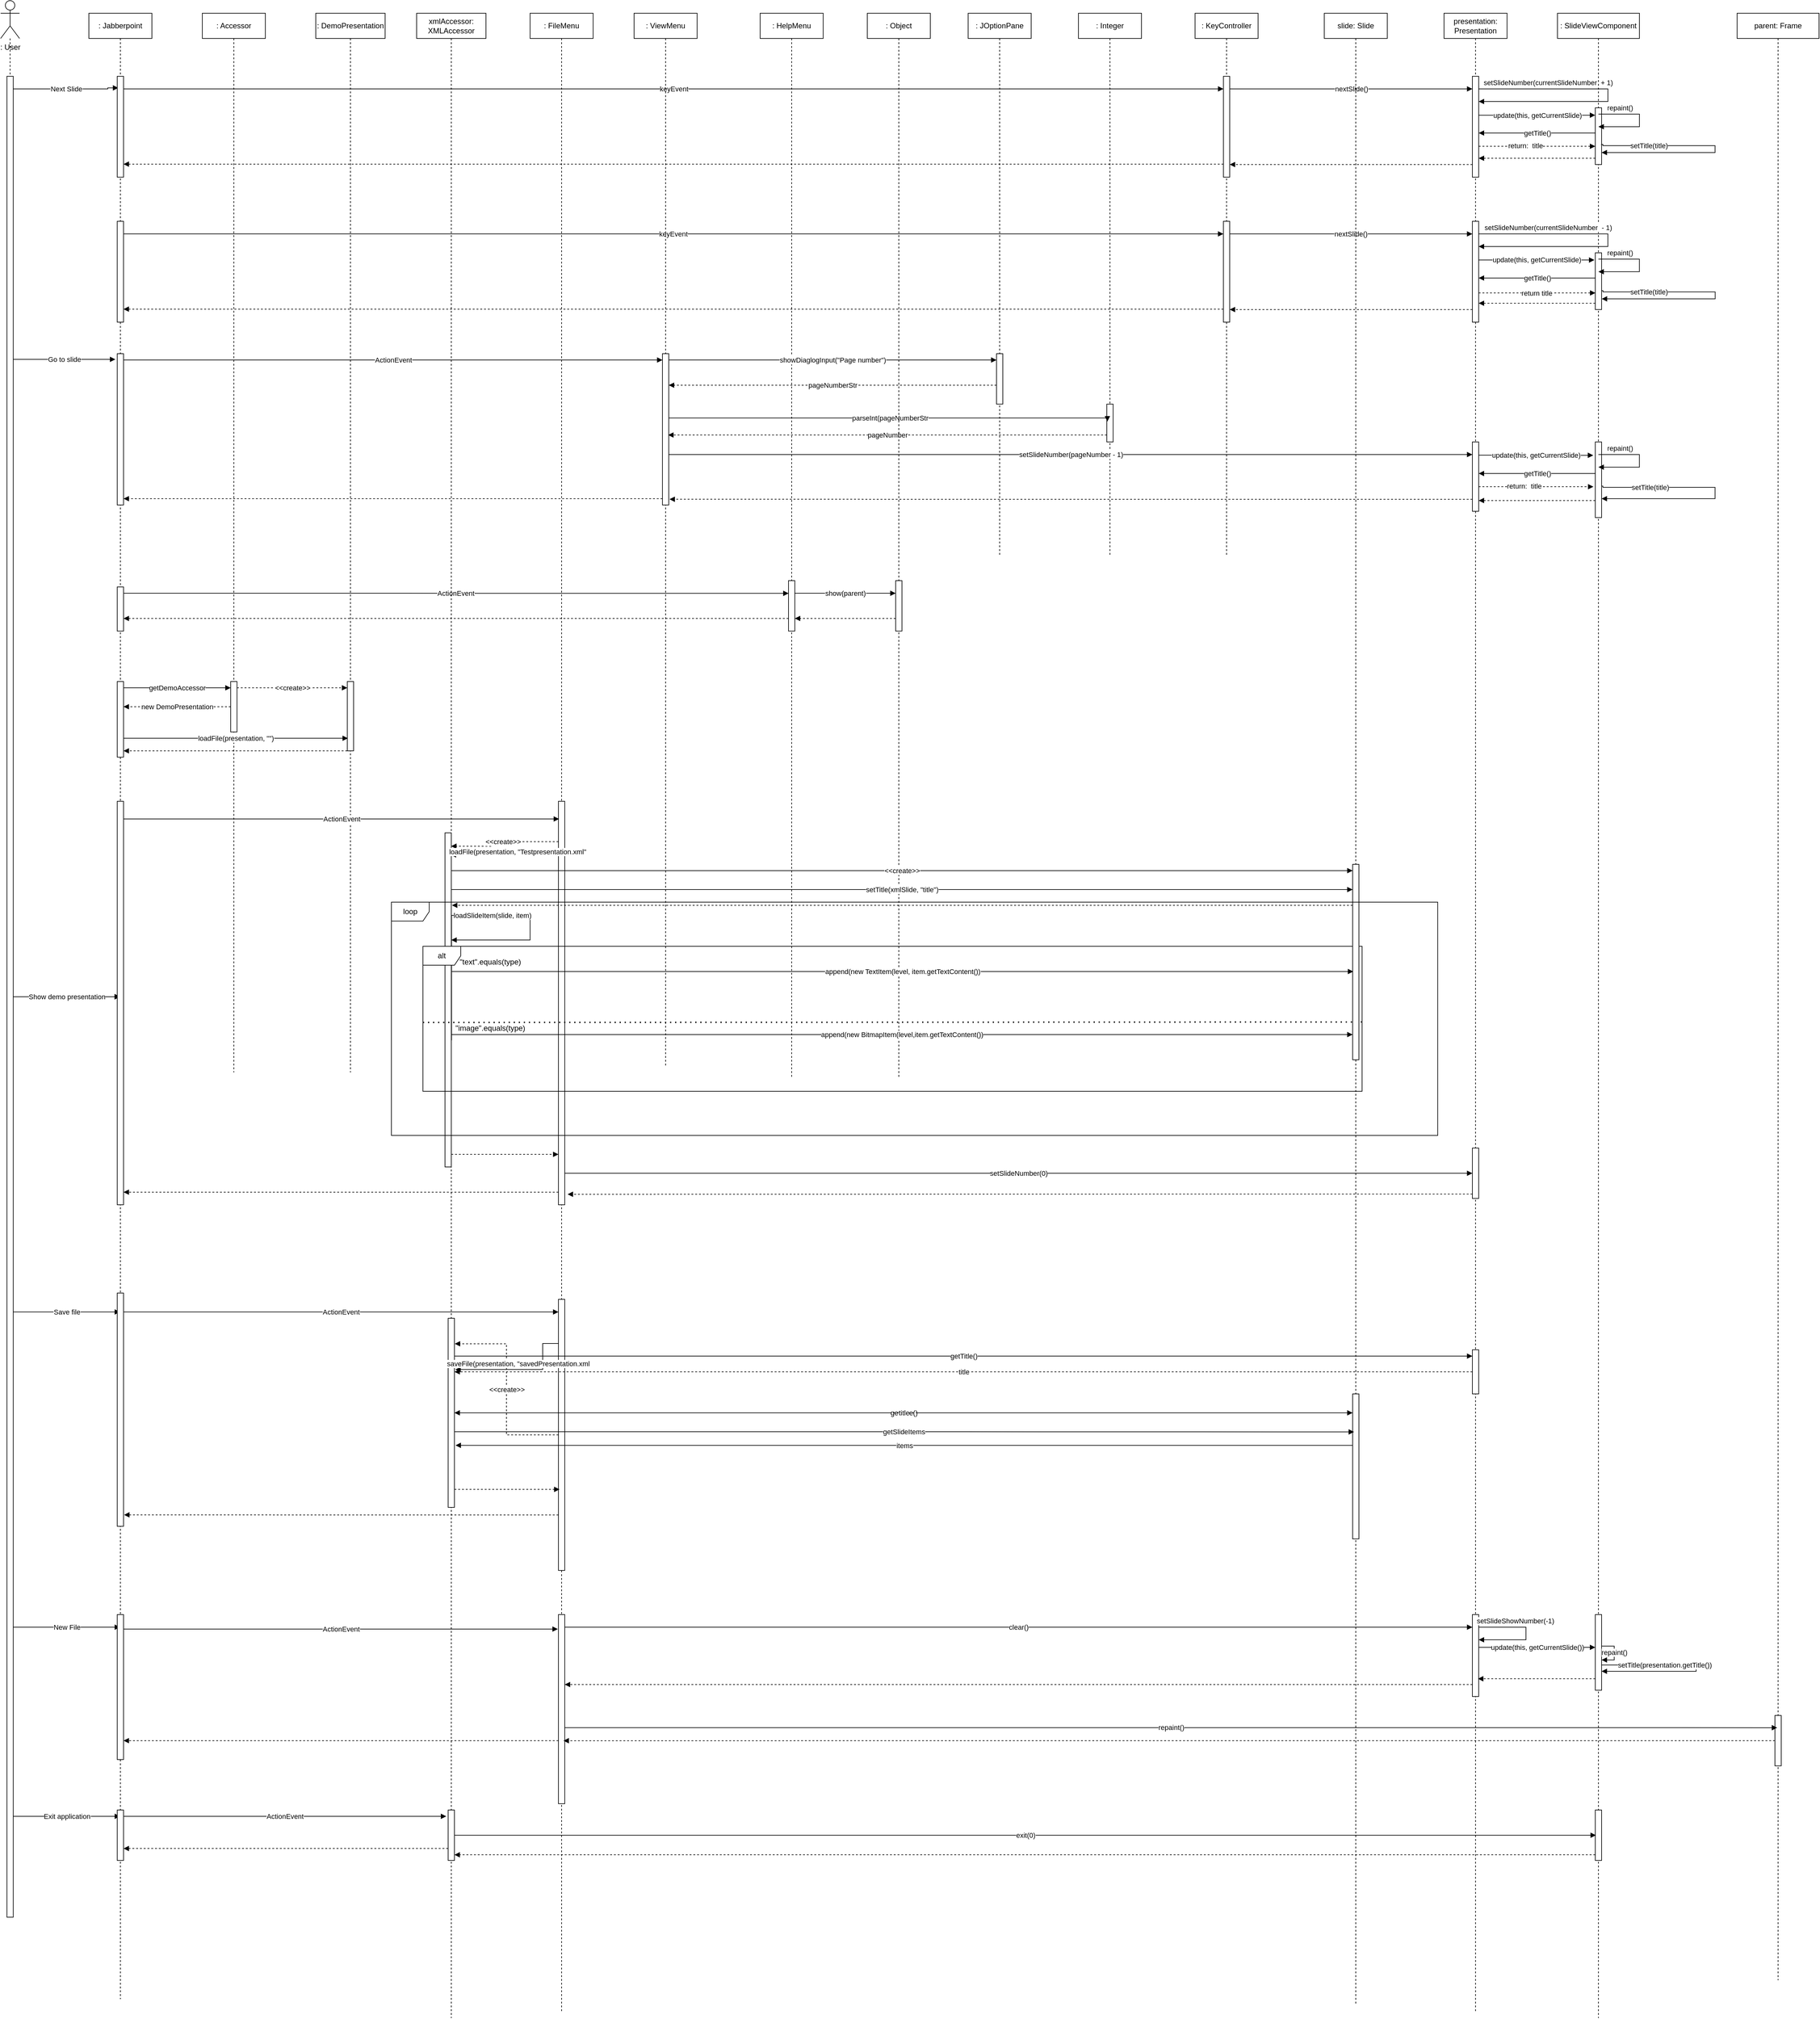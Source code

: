 <mxfile version="14.1.8" type="device"><diagram id="kgpKYQtTHZ0yAKxKKP6v" name="Page-1"><mxGraphModel dx="8406" dy="3377" grid="1" gridSize="10" guides="1" tooltips="1" connect="1" arrows="1" fold="1" page="1" pageScale="1" pageWidth="850" pageHeight="1100" math="0" shadow="0"><root><mxCell id="0"/><mxCell id="1" parent="0"/><mxCell id="lcMfa3TE58lgydBeNv92-3" style="edgeStyle=orthogonalEdgeStyle;rounded=0;orthogonalLoop=1;jettySize=auto;html=1;endArrow=none;endFill=0;dashed=1;" edge="1" parent="1" source="lcMfa3TE58lgydBeNv92-1" target="lcMfa3TE58lgydBeNv92-2"><mxGeometry relative="1" as="geometry"/></mxCell><mxCell id="lcMfa3TE58lgydBeNv92-1" value=": User" style="shape=umlActor;verticalLabelPosition=bottom;verticalAlign=top;html=1;outlineConnect=0;" vertex="1" parent="1"><mxGeometry x="90" y="70" width="30" height="60" as="geometry"/></mxCell><mxCell id="lcMfa3TE58lgydBeNv92-5" value="Next Slide" style="edgeStyle=orthogonalEdgeStyle;rounded=0;orthogonalLoop=1;jettySize=auto;html=1;endArrow=block;endFill=1;entryX=0.167;entryY=0.115;entryDx=0;entryDy=0;entryPerimeter=0;" edge="1" parent="1" source="lcMfa3TE58lgydBeNv92-2" target="lcMfa3TE58lgydBeNv92-17"><mxGeometry relative="1" as="geometry"><Array as="points"><mxPoint x="260" y="210"/><mxPoint x="260" y="208"/></Array></mxGeometry></mxCell><mxCell id="lcMfa3TE58lgydBeNv92-6" value="Go to slide" style="edgeStyle=orthogonalEdgeStyle;rounded=0;orthogonalLoop=1;jettySize=auto;html=1;endArrow=block;endFill=1;" edge="1" parent="1" source="lcMfa3TE58lgydBeNv92-2"><mxGeometry relative="1" as="geometry"><mxPoint x="272" y="639" as="targetPoint"/><Array as="points"><mxPoint x="180" y="639"/><mxPoint x="180" y="639"/></Array></mxGeometry></mxCell><mxCell id="lcMfa3TE58lgydBeNv92-7" value="Show About" style="edgeStyle=orthogonalEdgeStyle;rounded=0;orthogonalLoop=1;jettySize=auto;html=1;endArrow=block;endFill=1;" edge="1" parent="1" source="lcMfa3TE58lgydBeNv92-2" target="lcMfa3TE58lgydBeNv92-4"><mxGeometry relative="1" as="geometry"><Array as="points"><mxPoint x="240" y="1010"/><mxPoint x="240" y="1010"/></Array></mxGeometry></mxCell><mxCell id="lcMfa3TE58lgydBeNv92-8" value="Open file" style="edgeStyle=orthogonalEdgeStyle;rounded=0;orthogonalLoop=1;jettySize=auto;html=1;endArrow=block;endFill=1;" edge="1" parent="1" source="lcMfa3TE58lgydBeNv92-2" target="lcMfa3TE58lgydBeNv92-4"><mxGeometry relative="1" as="geometry"><Array as="points"><mxPoint x="250" y="1370"/><mxPoint x="250" y="1370"/></Array></mxGeometry></mxCell><mxCell id="lcMfa3TE58lgydBeNv92-10" value="Previous slide" style="edgeStyle=orthogonalEdgeStyle;rounded=0;orthogonalLoop=1;jettySize=auto;html=1;endArrow=block;endFill=1;" edge="1" parent="1" source="lcMfa3TE58lgydBeNv92-2" target="lcMfa3TE58lgydBeNv92-4"><mxGeometry relative="1" as="geometry"><Array as="points"><mxPoint x="230" y="440"/><mxPoint x="230" y="440"/></Array></mxGeometry></mxCell><mxCell id="lcMfa3TE58lgydBeNv92-11" value="Show demo presentation" style="edgeStyle=orthogonalEdgeStyle;rounded=0;orthogonalLoop=1;jettySize=auto;html=1;endArrow=block;endFill=1;" edge="1" parent="1" source="lcMfa3TE58lgydBeNv92-2" target="lcMfa3TE58lgydBeNv92-4"><mxGeometry relative="1" as="geometry"><Array as="points"><mxPoint x="240" y="1160"/><mxPoint x="240" y="1160"/></Array></mxGeometry></mxCell><mxCell id="lcMfa3TE58lgydBeNv92-12" value="Save file" style="edgeStyle=orthogonalEdgeStyle;rounded=0;orthogonalLoop=1;jettySize=auto;html=1;endArrow=block;endFill=1;" edge="1" parent="1" source="lcMfa3TE58lgydBeNv92-2" target="lcMfa3TE58lgydBeNv92-4"><mxGeometry relative="1" as="geometry"><Array as="points"><mxPoint x="220" y="2150"/><mxPoint x="220" y="2150"/></Array></mxGeometry></mxCell><mxCell id="lcMfa3TE58lgydBeNv92-13" value="Exit application" style="edgeStyle=orthogonalEdgeStyle;rounded=0;orthogonalLoop=1;jettySize=auto;html=1;endArrow=block;endFill=1;" edge="1" parent="1" source="lcMfa3TE58lgydBeNv92-2" target="lcMfa3TE58lgydBeNv92-4"><mxGeometry relative="1" as="geometry"><Array as="points"><mxPoint x="130" y="2950"/><mxPoint x="130" y="2950"/></Array></mxGeometry></mxCell><mxCell id="lcMfa3TE58lgydBeNv92-2" value="" style="html=1;points=[];perimeter=orthogonalPerimeter;" vertex="1" parent="1"><mxGeometry x="100" y="190" width="10" height="2920" as="geometry"/></mxCell><mxCell id="lcMfa3TE58lgydBeNv92-4" value=": Jabberpoint" style="shape=umlLifeline;perimeter=lifelinePerimeter;whiteSpace=wrap;html=1;container=1;collapsible=0;recursiveResize=0;outlineConnect=0;" vertex="1" parent="1"><mxGeometry x="230" y="90" width="100" height="3150" as="geometry"/></mxCell><mxCell id="lcMfa3TE58lgydBeNv92-17" value="" style="html=1;points=[];perimeter=orthogonalPerimeter;" vertex="1" parent="lcMfa3TE58lgydBeNv92-4"><mxGeometry x="45" y="100" width="10" height="160" as="geometry"/></mxCell><mxCell id="lcMfa3TE58lgydBeNv92-84" value="" style="html=1;points=[];perimeter=orthogonalPerimeter;" vertex="1" parent="lcMfa3TE58lgydBeNv92-4"><mxGeometry x="45" y="910" width="10" height="70" as="geometry"/></mxCell><mxCell id="lcMfa3TE58lgydBeNv92-92" value="" style="html=1;points=[];perimeter=orthogonalPerimeter;" vertex="1" parent="lcMfa3TE58lgydBeNv92-4"><mxGeometry x="45" y="1060" width="10" height="120" as="geometry"/></mxCell><mxCell id="lcMfa3TE58lgydBeNv92-106" value="" style="html=1;points=[];perimeter=orthogonalPerimeter;" vertex="1" parent="lcMfa3TE58lgydBeNv92-4"><mxGeometry x="45" y="1250" width="10" height="640" as="geometry"/></mxCell><mxCell id="lcMfa3TE58lgydBeNv92-189" value="" style="html=1;points=[];perimeter=orthogonalPerimeter;" vertex="1" parent="lcMfa3TE58lgydBeNv92-4"><mxGeometry x="45" y="2850" width="10" height="80" as="geometry"/></mxCell><mxCell id="lcMfa3TE58lgydBeNv92-18" value=": KeyController" style="shape=umlLifeline;perimeter=lifelinePerimeter;whiteSpace=wrap;html=1;container=1;collapsible=0;recursiveResize=0;outlineConnect=0;" vertex="1" parent="1"><mxGeometry x="1985" y="90" width="100" height="860" as="geometry"/></mxCell><mxCell id="lcMfa3TE58lgydBeNv92-20" value="" style="html=1;points=[];perimeter=orthogonalPerimeter;" vertex="1" parent="lcMfa3TE58lgydBeNv92-18"><mxGeometry x="45" y="100" width="10" height="160" as="geometry"/></mxCell><mxCell id="lcMfa3TE58lgydBeNv92-21" value="keyEvent" style="edgeStyle=orthogonalEdgeStyle;rounded=0;orthogonalLoop=1;jettySize=auto;html=1;endArrow=block;endFill=1;" edge="1" parent="1" source="lcMfa3TE58lgydBeNv92-17" target="lcMfa3TE58lgydBeNv92-20"><mxGeometry relative="1" as="geometry"><Array as="points"><mxPoint x="410" y="210"/><mxPoint x="410" y="210"/></Array></mxGeometry></mxCell><mxCell id="lcMfa3TE58lgydBeNv92-22" value="presentation: Presentation" style="shape=umlLifeline;perimeter=lifelinePerimeter;whiteSpace=wrap;html=1;container=1;collapsible=0;recursiveResize=0;outlineConnect=0;" vertex="1" parent="1"><mxGeometry x="2380" y="90" width="100" height="3170" as="geometry"/></mxCell><mxCell id="lcMfa3TE58lgydBeNv92-23" value="" style="html=1;points=[];perimeter=orthogonalPerimeter;" vertex="1" parent="lcMfa3TE58lgydBeNv92-22"><mxGeometry x="45" y="100" width="10" height="160" as="geometry"/></mxCell><mxCell id="lcMfa3TE58lgydBeNv92-25" value="setSlideNumber(currentSlideNumber&amp;nbsp; + 1)" style="edgeStyle=orthogonalEdgeStyle;rounded=0;orthogonalLoop=1;jettySize=auto;html=1;endArrow=block;endFill=1;" edge="1" parent="lcMfa3TE58lgydBeNv92-22" source="lcMfa3TE58lgydBeNv92-23" target="lcMfa3TE58lgydBeNv92-23"><mxGeometry x="-0.488" y="10" relative="1" as="geometry"><Array as="points"><mxPoint x="260" y="120"/><mxPoint x="260" y="140"/></Array><mxPoint as="offset"/></mxGeometry></mxCell><mxCell id="lcMfa3TE58lgydBeNv92-73" value="" style="html=1;points=[];perimeter=orthogonalPerimeter;" vertex="1" parent="lcMfa3TE58lgydBeNv92-22"><mxGeometry x="45" y="680" width="10" height="110" as="geometry"/></mxCell><mxCell id="lcMfa3TE58lgydBeNv92-139" value="" style="html=1;points=[];perimeter=orthogonalPerimeter;" vertex="1" parent="lcMfa3TE58lgydBeNv92-22"><mxGeometry x="45" y="1800" width="10" height="80" as="geometry"/></mxCell><mxCell id="lcMfa3TE58lgydBeNv92-149" value="" style="html=1;points=[];perimeter=orthogonalPerimeter;" vertex="1" parent="lcMfa3TE58lgydBeNv92-22"><mxGeometry x="45" y="2120" width="10" height="70" as="geometry"/></mxCell><mxCell id="lcMfa3TE58lgydBeNv92-164" value="" style="html=1;points=[];perimeter=orthogonalPerimeter;" vertex="1" parent="lcMfa3TE58lgydBeNv92-22"><mxGeometry x="45" y="2540" width="10" height="130" as="geometry"/></mxCell><mxCell id="lcMfa3TE58lgydBeNv92-169" value="setSlideShowNumber(-1)" style="edgeStyle=orthogonalEdgeStyle;rounded=0;orthogonalLoop=1;jettySize=auto;html=1;endArrow=block;endFill=1;" edge="1" parent="lcMfa3TE58lgydBeNv92-22" source="lcMfa3TE58lgydBeNv92-164" target="lcMfa3TE58lgydBeNv92-164"><mxGeometry x="-0.316" y="10" relative="1" as="geometry"><Array as="points"><mxPoint x="130" y="2560"/><mxPoint x="80" y="2580"/></Array><mxPoint as="offset"/></mxGeometry></mxCell><mxCell id="lcMfa3TE58lgydBeNv92-24" value="nextSlide()" style="edgeStyle=orthogonalEdgeStyle;rounded=0;orthogonalLoop=1;jettySize=auto;html=1;endArrow=block;endFill=1;" edge="1" parent="1" source="lcMfa3TE58lgydBeNv92-20" target="lcMfa3TE58lgydBeNv92-23"><mxGeometry relative="1" as="geometry"><Array as="points"><mxPoint x="2205" y="210"/><mxPoint x="2205" y="210"/></Array></mxGeometry></mxCell><mxCell id="lcMfa3TE58lgydBeNv92-27" value=": SlideViewComponent" style="shape=umlLifeline;perimeter=lifelinePerimeter;whiteSpace=wrap;html=1;container=1;collapsible=0;recursiveResize=0;outlineConnect=0;" vertex="1" parent="1"><mxGeometry x="2560" y="90" width="130" height="3180" as="geometry"/></mxCell><mxCell id="lcMfa3TE58lgydBeNv92-29" value="" style="html=1;points=[];perimeter=orthogonalPerimeter;" vertex="1" parent="lcMfa3TE58lgydBeNv92-27"><mxGeometry x="60" y="150" width="10" height="90" as="geometry"/></mxCell><mxCell id="lcMfa3TE58lgydBeNv92-32" value="repaint()" style="edgeStyle=orthogonalEdgeStyle;rounded=0;orthogonalLoop=1;jettySize=auto;html=1;endArrow=block;endFill=1;" edge="1" parent="lcMfa3TE58lgydBeNv92-27"><mxGeometry x="-0.495" y="10" relative="1" as="geometry"><mxPoint x="70" y="160" as="sourcePoint"/><mxPoint x="65" y="180" as="targetPoint"/><Array as="points"><mxPoint x="65" y="160"/><mxPoint x="130" y="160"/><mxPoint x="130" y="180"/></Array><mxPoint as="offset"/></mxGeometry></mxCell><mxCell id="lcMfa3TE58lgydBeNv92-33" value="setTitle(title)" style="edgeStyle=orthogonalEdgeStyle;rounded=0;orthogonalLoop=1;jettySize=auto;html=1;endArrow=block;endFill=1;exitX=0.984;exitY=0.661;exitDx=0;exitDy=0;exitPerimeter=0;" edge="1" parent="lcMfa3TE58lgydBeNv92-27" source="lcMfa3TE58lgydBeNv92-29" target="lcMfa3TE58lgydBeNv92-29"><mxGeometry x="-0.58" relative="1" as="geometry"><mxPoint x="80" y="200" as="sourcePoint"/><Array as="points"><mxPoint x="70" y="208"/><mxPoint x="72" y="208"/><mxPoint x="72" y="210"/><mxPoint x="250" y="210"/><mxPoint x="250" y="221"/></Array><mxPoint as="offset"/></mxGeometry></mxCell><mxCell id="lcMfa3TE58lgydBeNv92-172" value="" style="html=1;points=[];perimeter=orthogonalPerimeter;" vertex="1" parent="lcMfa3TE58lgydBeNv92-27"><mxGeometry x="60" y="2540" width="10" height="120" as="geometry"/></mxCell><mxCell id="lcMfa3TE58lgydBeNv92-175" value="repaint()" style="edgeStyle=orthogonalEdgeStyle;rounded=0;orthogonalLoop=1;jettySize=auto;html=1;endArrow=block;endFill=1;" edge="1" parent="lcMfa3TE58lgydBeNv92-27" source="lcMfa3TE58lgydBeNv92-172"><mxGeometry x="-0.033" relative="1" as="geometry"><mxPoint x="70" y="2612" as="targetPoint"/><Array as="points"><mxPoint x="90" y="2590"/><mxPoint x="90" y="2612"/></Array><mxPoint as="offset"/></mxGeometry></mxCell><mxCell id="lcMfa3TE58lgydBeNv92-176" value="setTitle(presentation.getTitle())" style="edgeStyle=orthogonalEdgeStyle;rounded=0;orthogonalLoop=1;jettySize=auto;html=1;entryX=1;entryY=0.75;entryDx=0;entryDy=0;entryPerimeter=0;endArrow=block;endFill=1;" edge="1" parent="lcMfa3TE58lgydBeNv92-27" target="lcMfa3TE58lgydBeNv92-172"><mxGeometry x="-0.355" relative="1" as="geometry"><mxPoint x="70" y="2620" as="sourcePoint"/><Array as="points"><mxPoint x="220" y="2620"/><mxPoint x="220" y="2630"/></Array><mxPoint as="offset"/></mxGeometry></mxCell><mxCell id="lcMfa3TE58lgydBeNv92-192" value="" style="html=1;points=[];perimeter=orthogonalPerimeter;" vertex="1" parent="lcMfa3TE58lgydBeNv92-27"><mxGeometry x="60" y="2850" width="10" height="80" as="geometry"/></mxCell><mxCell id="lcMfa3TE58lgydBeNv92-209" value="" style="html=1;points=[];perimeter=orthogonalPerimeter;" vertex="1" parent="lcMfa3TE58lgydBeNv92-27"><mxGeometry x="60" y="680" width="10" height="120" as="geometry"/></mxCell><mxCell id="lcMfa3TE58lgydBeNv92-35" value="getTitle()" style="edgeStyle=orthogonalEdgeStyle;rounded=0;orthogonalLoop=1;jettySize=auto;html=1;endArrow=block;endFill=1;" edge="1" parent="1" source="lcMfa3TE58lgydBeNv92-29" target="lcMfa3TE58lgydBeNv92-23"><mxGeometry relative="1" as="geometry"><Array as="points"><mxPoint x="2530" y="280"/><mxPoint x="2530" y="280"/></Array></mxGeometry></mxCell><mxCell id="lcMfa3TE58lgydBeNv92-36" style="edgeStyle=orthogonalEdgeStyle;rounded=0;orthogonalLoop=1;jettySize=auto;html=1;endArrow=block;endFill=1;dashed=1;" edge="1" parent="1" source="lcMfa3TE58lgydBeNv92-23"><mxGeometry relative="1" as="geometry"><mxPoint x="2620" y="301" as="targetPoint"/><Array as="points"><mxPoint x="2540" y="301"/><mxPoint x="2540" y="301"/></Array></mxGeometry></mxCell><mxCell id="lcMfa3TE58lgydBeNv92-37" value="return:&amp;nbsp; title" style="edgeLabel;html=1;align=center;verticalAlign=middle;resizable=0;points=[];" vertex="1" connectable="0" parent="lcMfa3TE58lgydBeNv92-36"><mxGeometry x="0.331" y="-1" relative="1" as="geometry"><mxPoint x="-49.29" y="-2" as="offset"/></mxGeometry></mxCell><mxCell id="lcMfa3TE58lgydBeNv92-39" style="edgeStyle=orthogonalEdgeStyle;rounded=0;orthogonalLoop=1;jettySize=auto;html=1;dashed=1;endArrow=block;endFill=1;" edge="1" parent="1" source="lcMfa3TE58lgydBeNv92-29" target="lcMfa3TE58lgydBeNv92-23"><mxGeometry relative="1" as="geometry"><Array as="points"><mxPoint x="2590" y="320"/><mxPoint x="2590" y="320"/></Array></mxGeometry></mxCell><mxCell id="lcMfa3TE58lgydBeNv92-40" style="edgeStyle=orthogonalEdgeStyle;rounded=0;orthogonalLoop=1;jettySize=auto;html=1;dashed=1;endArrow=block;endFill=1;" edge="1" parent="1" source="lcMfa3TE58lgydBeNv92-23" target="lcMfa3TE58lgydBeNv92-20"><mxGeometry relative="1" as="geometry"><Array as="points"><mxPoint x="2175" y="330"/><mxPoint x="2175" y="330"/></Array></mxGeometry></mxCell><mxCell id="lcMfa3TE58lgydBeNv92-41" style="edgeStyle=orthogonalEdgeStyle;rounded=0;orthogonalLoop=1;jettySize=auto;html=1;entryX=1;entryY=0.871;entryDx=0;entryDy=0;entryPerimeter=0;dashed=1;endArrow=block;endFill=1;" edge="1" parent="1" source="lcMfa3TE58lgydBeNv92-20" target="lcMfa3TE58lgydBeNv92-17"><mxGeometry relative="1" as="geometry"><Array as="points"><mxPoint x="410" y="329"/></Array></mxGeometry></mxCell><mxCell id="lcMfa3TE58lgydBeNv92-42" value="" style="html=1;points=[];perimeter=orthogonalPerimeter;" vertex="1" parent="1"><mxGeometry x="274.97" y="420" width="10" height="160" as="geometry"/></mxCell><mxCell id="lcMfa3TE58lgydBeNv92-43" value="" style="html=1;points=[];perimeter=orthogonalPerimeter;" vertex="1" parent="1"><mxGeometry x="2029.97" y="420" width="10" height="160" as="geometry"/></mxCell><mxCell id="lcMfa3TE58lgydBeNv92-44" value="keyEvent" style="edgeStyle=orthogonalEdgeStyle;rounded=0;orthogonalLoop=1;jettySize=auto;html=1;endArrow=block;endFill=1;" edge="1" parent="1" source="lcMfa3TE58lgydBeNv92-42" target="lcMfa3TE58lgydBeNv92-43"><mxGeometry relative="1" as="geometry"><Array as="points"><mxPoint x="409.97" y="440"/><mxPoint x="409.97" y="440"/></Array></mxGeometry></mxCell><mxCell id="lcMfa3TE58lgydBeNv92-206" value="update(this, getCurrentSlide)" style="edgeStyle=orthogonalEdgeStyle;rounded=0;orthogonalLoop=1;jettySize=auto;html=1;entryX=-0.144;entryY=0.127;entryDx=0;entryDy=0;entryPerimeter=0;endArrow=block;endFill=1;" edge="1" parent="1" source="lcMfa3TE58lgydBeNv92-45" target="lcMfa3TE58lgydBeNv92-48"><mxGeometry relative="1" as="geometry"><Array as="points"><mxPoint x="2528" y="481"/></Array></mxGeometry></mxCell><mxCell id="lcMfa3TE58lgydBeNv92-207" value="return title" style="edgeStyle=orthogonalEdgeStyle;rounded=0;orthogonalLoop=1;jettySize=auto;html=1;entryX=0.022;entryY=0.707;entryDx=0;entryDy=0;entryPerimeter=0;endArrow=block;endFill=1;dashed=1;" edge="1" parent="1" source="lcMfa3TE58lgydBeNv92-45" target="lcMfa3TE58lgydBeNv92-48"><mxGeometry relative="1" as="geometry"><Array as="points"><mxPoint x="2528" y="534"/></Array></mxGeometry></mxCell><mxCell id="lcMfa3TE58lgydBeNv92-45" value="" style="html=1;points=[];perimeter=orthogonalPerimeter;" vertex="1" parent="1"><mxGeometry x="2424.97" y="420" width="10" height="160" as="geometry"/></mxCell><mxCell id="lcMfa3TE58lgydBeNv92-46" value="setSlideNumber(currentSlideNumber&amp;nbsp; - 1)" style="edgeStyle=orthogonalEdgeStyle;rounded=0;orthogonalLoop=1;jettySize=auto;html=1;endArrow=block;endFill=1;" edge="1" parent="1" source="lcMfa3TE58lgydBeNv92-45" target="lcMfa3TE58lgydBeNv92-45"><mxGeometry x="-0.488" y="10" relative="1" as="geometry"><Array as="points"><mxPoint x="2639.97" y="440"/><mxPoint x="2639.97" y="460"/></Array><mxPoint as="offset"/></mxGeometry></mxCell><mxCell id="lcMfa3TE58lgydBeNv92-47" value="nextSlide()" style="edgeStyle=orthogonalEdgeStyle;rounded=0;orthogonalLoop=1;jettySize=auto;html=1;endArrow=block;endFill=1;" edge="1" parent="1" source="lcMfa3TE58lgydBeNv92-43" target="lcMfa3TE58lgydBeNv92-45"><mxGeometry relative="1" as="geometry"><Array as="points"><mxPoint x="2204.97" y="440"/><mxPoint x="2204.97" y="440"/></Array></mxGeometry></mxCell><mxCell id="lcMfa3TE58lgydBeNv92-48" value="" style="html=1;points=[];perimeter=orthogonalPerimeter;" vertex="1" parent="1"><mxGeometry x="2620.0" y="470" width="10" height="90" as="geometry"/></mxCell><mxCell id="lcMfa3TE58lgydBeNv92-49" value="repaint()" style="edgeStyle=orthogonalEdgeStyle;rounded=0;orthogonalLoop=1;jettySize=auto;html=1;endArrow=block;endFill=1;" edge="1" parent="1"><mxGeometry x="-0.495" y="10" relative="1" as="geometry"><mxPoint x="2629.97" y="480" as="sourcePoint"/><mxPoint x="2624.97" y="500" as="targetPoint"/><Array as="points"><mxPoint x="2624.97" y="480"/><mxPoint x="2689.97" y="480"/><mxPoint x="2689.97" y="500"/></Array><mxPoint as="offset"/></mxGeometry></mxCell><mxCell id="lcMfa3TE58lgydBeNv92-51" value="getTitle()" style="edgeStyle=orthogonalEdgeStyle;rounded=0;orthogonalLoop=1;jettySize=auto;html=1;endArrow=block;endFill=1;" edge="1" parent="1" source="lcMfa3TE58lgydBeNv92-48" target="lcMfa3TE58lgydBeNv92-45"><mxGeometry relative="1" as="geometry"><Array as="points"><mxPoint x="2529.97" y="510"/><mxPoint x="2529.97" y="510"/></Array></mxGeometry></mxCell><mxCell id="lcMfa3TE58lgydBeNv92-54" style="edgeStyle=orthogonalEdgeStyle;rounded=0;orthogonalLoop=1;jettySize=auto;html=1;dashed=1;endArrow=block;endFill=1;" edge="1" parent="1" source="lcMfa3TE58lgydBeNv92-48" target="lcMfa3TE58lgydBeNv92-45"><mxGeometry relative="1" as="geometry"><Array as="points"><mxPoint x="2560" y="550"/><mxPoint x="2560" y="550"/></Array></mxGeometry></mxCell><mxCell id="lcMfa3TE58lgydBeNv92-55" style="edgeStyle=orthogonalEdgeStyle;rounded=0;orthogonalLoop=1;jettySize=auto;html=1;dashed=1;endArrow=block;endFill=1;" edge="1" parent="1" source="lcMfa3TE58lgydBeNv92-45" target="lcMfa3TE58lgydBeNv92-43"><mxGeometry relative="1" as="geometry"><Array as="points"><mxPoint x="2174.97" y="560"/><mxPoint x="2174.97" y="560"/></Array></mxGeometry></mxCell><mxCell id="lcMfa3TE58lgydBeNv92-56" style="edgeStyle=orthogonalEdgeStyle;rounded=0;orthogonalLoop=1;jettySize=auto;html=1;entryX=1;entryY=0.871;entryDx=0;entryDy=0;entryPerimeter=0;dashed=1;endArrow=block;endFill=1;" edge="1" parent="1" source="lcMfa3TE58lgydBeNv92-43" target="lcMfa3TE58lgydBeNv92-42"><mxGeometry relative="1" as="geometry"><Array as="points"><mxPoint x="409.97" y="559"/></Array></mxGeometry></mxCell><mxCell id="lcMfa3TE58lgydBeNv92-57" value=": FileMenu" style="shape=umlLifeline;perimeter=lifelinePerimeter;whiteSpace=wrap;html=1;container=1;collapsible=0;recursiveResize=0;outlineConnect=0;" vertex="1" parent="1"><mxGeometry x="930" y="90" width="100" height="3170" as="geometry"/></mxCell><mxCell id="lcMfa3TE58lgydBeNv92-133" value="" style="html=1;points=[];perimeter=orthogonalPerimeter;" vertex="1" parent="lcMfa3TE58lgydBeNv92-57"><mxGeometry x="45" y="1250" width="10" height="640" as="geometry"/></mxCell><mxCell id="lcMfa3TE58lgydBeNv92-144" value="" style="html=1;points=[];perimeter=orthogonalPerimeter;" vertex="1" parent="lcMfa3TE58lgydBeNv92-57"><mxGeometry x="45" y="2040" width="10" height="430" as="geometry"/></mxCell><mxCell id="lcMfa3TE58lgydBeNv92-167" value="" style="html=1;points=[];perimeter=orthogonalPerimeter;" vertex="1" parent="lcMfa3TE58lgydBeNv92-57"><mxGeometry x="45" y="2540" width="10" height="300" as="geometry"/></mxCell><mxCell id="lcMfa3TE58lgydBeNv92-58" value=": ViewMenu" style="shape=umlLifeline;perimeter=lifelinePerimeter;whiteSpace=wrap;html=1;container=1;collapsible=0;recursiveResize=0;outlineConnect=0;" vertex="1" parent="1"><mxGeometry x="1095" y="90" width="100" height="1670" as="geometry"/></mxCell><mxCell id="lcMfa3TE58lgydBeNv92-63" value="" style="html=1;points=[];perimeter=orthogonalPerimeter;" vertex="1" parent="lcMfa3TE58lgydBeNv92-58"><mxGeometry x="45" y="540" width="10" height="240" as="geometry"/></mxCell><mxCell id="lcMfa3TE58lgydBeNv92-59" value=": HelpMenu" style="shape=umlLifeline;perimeter=lifelinePerimeter;whiteSpace=wrap;html=1;container=1;collapsible=0;recursiveResize=0;outlineConnect=0;" vertex="1" parent="1"><mxGeometry x="1295" y="90" width="100" height="1690" as="geometry"/></mxCell><mxCell id="lcMfa3TE58lgydBeNv92-83" value="" style="html=1;points=[];perimeter=orthogonalPerimeter;" vertex="1" parent="lcMfa3TE58lgydBeNv92-59"><mxGeometry x="45" y="900" width="10" height="80" as="geometry"/></mxCell><mxCell id="lcMfa3TE58lgydBeNv92-64" value="ActionEvent" style="edgeStyle=orthogonalEdgeStyle;rounded=0;orthogonalLoop=1;jettySize=auto;html=1;endArrow=block;endFill=1;" edge="1" parent="1" source="lcMfa3TE58lgydBeNv92-62" target="lcMfa3TE58lgydBeNv92-63"><mxGeometry relative="1" as="geometry"><Array as="points"><mxPoint x="530" y="640"/><mxPoint x="530" y="640"/></Array></mxGeometry></mxCell><mxCell id="lcMfa3TE58lgydBeNv92-62" value="" style="html=1;points=[];perimeter=orthogonalPerimeter;" vertex="1" parent="1"><mxGeometry x="275" y="630" width="10" height="240" as="geometry"/></mxCell><mxCell id="lcMfa3TE58lgydBeNv92-65" value=": JOptionPane" style="shape=umlLifeline;perimeter=lifelinePerimeter;whiteSpace=wrap;html=1;container=1;collapsible=0;recursiveResize=0;outlineConnect=0;" vertex="1" parent="1"><mxGeometry x="1625" y="90" width="100" height="860" as="geometry"/></mxCell><mxCell id="lcMfa3TE58lgydBeNv92-66" value="" style="html=1;points=[];perimeter=orthogonalPerimeter;" vertex="1" parent="lcMfa3TE58lgydBeNv92-65"><mxGeometry x="45" y="540" width="10" height="80" as="geometry"/></mxCell><mxCell id="lcMfa3TE58lgydBeNv92-67" value="showDiaglogInput(&quot;Page number&quot;)" style="edgeStyle=orthogonalEdgeStyle;rounded=0;orthogonalLoop=1;jettySize=auto;html=1;endArrow=block;endFill=1;" edge="1" parent="1" source="lcMfa3TE58lgydBeNv92-63" target="lcMfa3TE58lgydBeNv92-66"><mxGeometry relative="1" as="geometry"><Array as="points"><mxPoint x="1385" y="640"/><mxPoint x="1385" y="640"/></Array></mxGeometry></mxCell><mxCell id="lcMfa3TE58lgydBeNv92-68" value="pageNumberStr" style="edgeStyle=orthogonalEdgeStyle;rounded=0;orthogonalLoop=1;jettySize=auto;html=1;endArrow=block;endFill=1;dashed=1;" edge="1" parent="1" source="lcMfa3TE58lgydBeNv92-66" target="lcMfa3TE58lgydBeNv92-63"><mxGeometry relative="1" as="geometry"><Array as="points"><mxPoint x="1445" y="680"/><mxPoint x="1445" y="680"/></Array></mxGeometry></mxCell><mxCell id="lcMfa3TE58lgydBeNv92-69" value=": Integer" style="shape=umlLifeline;perimeter=lifelinePerimeter;whiteSpace=wrap;html=1;container=1;collapsible=0;recursiveResize=0;outlineConnect=0;" vertex="1" parent="1"><mxGeometry x="1800" y="90" width="100" height="860" as="geometry"/></mxCell><mxCell id="lcMfa3TE58lgydBeNv92-70" value="" style="html=1;points=[];perimeter=orthogonalPerimeter;" vertex="1" parent="lcMfa3TE58lgydBeNv92-69"><mxGeometry x="45" y="620" width="10" height="60" as="geometry"/></mxCell><mxCell id="lcMfa3TE58lgydBeNv92-71" value="parseInt(pageNumberStr" style="edgeStyle=orthogonalEdgeStyle;rounded=0;orthogonalLoop=1;jettySize=auto;html=1;endArrow=block;endFill=1;entryX=0.086;entryY=0.46;entryDx=0;entryDy=0;entryPerimeter=0;" edge="1" parent="1" source="lcMfa3TE58lgydBeNv92-63" target="lcMfa3TE58lgydBeNv92-70"><mxGeometry relative="1" as="geometry"><mxPoint x="1733" y="732" as="targetPoint"/><Array as="points"><mxPoint x="1846" y="732"/></Array></mxGeometry></mxCell><mxCell id="lcMfa3TE58lgydBeNv92-72" value="pageNumber" style="edgeStyle=orthogonalEdgeStyle;rounded=0;orthogonalLoop=1;jettySize=auto;html=1;endArrow=block;endFill=1;dashed=1;" edge="1" parent="1" source="lcMfa3TE58lgydBeNv92-70"><mxGeometry relative="1" as="geometry"><mxPoint x="1149" y="759" as="targetPoint"/><Array as="points"><mxPoint x="1149" y="759"/></Array></mxGeometry></mxCell><mxCell id="lcMfa3TE58lgydBeNv92-74" value="setSlideNumber(pageNumber - 1)" style="edgeStyle=orthogonalEdgeStyle;rounded=0;orthogonalLoop=1;jettySize=auto;html=1;endArrow=block;endFill=1;" edge="1" parent="1" source="lcMfa3TE58lgydBeNv92-63" target="lcMfa3TE58lgydBeNv92-73"><mxGeometry relative="1" as="geometry"><Array as="points"><mxPoint x="1775" y="790"/><mxPoint x="1775" y="790"/></Array></mxGeometry></mxCell><mxCell id="lcMfa3TE58lgydBeNv92-75" value="repaint()" style="edgeStyle=orthogonalEdgeStyle;rounded=0;orthogonalLoop=1;jettySize=auto;html=1;endArrow=block;endFill=1;" edge="1" parent="1"><mxGeometry x="-0.495" y="10" relative="1" as="geometry"><mxPoint x="2629.97" y="790" as="sourcePoint"/><mxPoint x="2624.97" y="810" as="targetPoint"/><Array as="points"><mxPoint x="2624.97" y="790"/><mxPoint x="2689.97" y="790"/><mxPoint x="2689.97" y="810"/></Array><mxPoint as="offset"/></mxGeometry></mxCell><mxCell id="lcMfa3TE58lgydBeNv92-77" value="getTitle()" style="edgeStyle=orthogonalEdgeStyle;rounded=0;orthogonalLoop=1;jettySize=auto;html=1;endArrow=block;endFill=1;exitX=0;exitY=0.417;exitDx=0;exitDy=0;exitPerimeter=0;" edge="1" parent="1" source="lcMfa3TE58lgydBeNv92-209"><mxGeometry relative="1" as="geometry"><Array as="points"><mxPoint x="2610" y="820"/><mxPoint x="2610" y="820"/></Array><mxPoint x="2610" y="820" as="sourcePoint"/><mxPoint x="2434.97" y="820.034" as="targetPoint"/></mxGeometry></mxCell><mxCell id="lcMfa3TE58lgydBeNv92-78" style="edgeStyle=orthogonalEdgeStyle;rounded=0;orthogonalLoop=1;jettySize=auto;html=1;endArrow=block;endFill=1;dashed=1;" edge="1" parent="1"><mxGeometry relative="1" as="geometry"><mxPoint x="2617" y="841" as="targetPoint"/><Array as="points"><mxPoint x="2617" y="841"/></Array><mxPoint x="2434.97" y="841" as="sourcePoint"/></mxGeometry></mxCell><mxCell id="lcMfa3TE58lgydBeNv92-79" value="return:&amp;nbsp; title" style="edgeLabel;html=1;align=center;verticalAlign=middle;resizable=0;points=[];" vertex="1" connectable="0" parent="lcMfa3TE58lgydBeNv92-78"><mxGeometry x="0.331" y="-1" relative="1" as="geometry"><mxPoint x="-49.29" y="-2" as="offset"/></mxGeometry></mxCell><mxCell id="lcMfa3TE58lgydBeNv92-81" style="edgeStyle=orthogonalEdgeStyle;rounded=0;orthogonalLoop=1;jettySize=auto;html=1;entryX=1.117;entryY=0.962;entryDx=0;entryDy=0;entryPerimeter=0;endArrow=block;endFill=1;dashed=1;" edge="1" parent="1" source="lcMfa3TE58lgydBeNv92-73" target="lcMfa3TE58lgydBeNv92-63"><mxGeometry relative="1" as="geometry"><Array as="points"><mxPoint x="1785" y="861"/><mxPoint x="1785" y="861"/></Array></mxGeometry></mxCell><mxCell id="lcMfa3TE58lgydBeNv92-82" style="edgeStyle=orthogonalEdgeStyle;rounded=0;orthogonalLoop=1;jettySize=auto;html=1;dashed=1;endArrow=block;endFill=1;" edge="1" parent="1" source="lcMfa3TE58lgydBeNv92-63" target="lcMfa3TE58lgydBeNv92-62"><mxGeometry relative="1" as="geometry"><Array as="points"><mxPoint x="540" y="860"/><mxPoint x="540" y="860"/></Array></mxGeometry></mxCell><mxCell id="lcMfa3TE58lgydBeNv92-85" value="ActionEvent" style="edgeStyle=orthogonalEdgeStyle;rounded=0;orthogonalLoop=1;jettySize=auto;html=1;endArrow=block;endFill=1;entryX=0.014;entryY=0.252;entryDx=0;entryDy=0;entryPerimeter=0;" edge="1" parent="1" source="lcMfa3TE58lgydBeNv92-84" target="lcMfa3TE58lgydBeNv92-83"><mxGeometry relative="1" as="geometry"><mxPoint x="876" y="1010" as="targetPoint"/><Array as="points"><mxPoint x="540" y="1010"/><mxPoint x="540" y="1010"/></Array></mxGeometry></mxCell><mxCell id="lcMfa3TE58lgydBeNv92-86" value=": Object" style="shape=umlLifeline;perimeter=lifelinePerimeter;whiteSpace=wrap;html=1;container=1;collapsible=0;recursiveResize=0;outlineConnect=0;" vertex="1" parent="1"><mxGeometry x="1465" y="90" width="100" height="1690" as="geometry"/></mxCell><mxCell id="lcMfa3TE58lgydBeNv92-89" style="edgeStyle=orthogonalEdgeStyle;rounded=0;orthogonalLoop=1;jettySize=auto;html=1;endArrow=block;endFill=1;dashed=1;" edge="1" parent="1" source="lcMfa3TE58lgydBeNv92-87" target="lcMfa3TE58lgydBeNv92-83"><mxGeometry relative="1" as="geometry"><Array as="points"><mxPoint x="1445" y="1050"/><mxPoint x="1445" y="1050"/></Array></mxGeometry></mxCell><mxCell id="lcMfa3TE58lgydBeNv92-87" value="" style="html=1;points=[];perimeter=orthogonalPerimeter;" vertex="1" parent="1"><mxGeometry x="1510" y="990" width="10" height="80" as="geometry"/></mxCell><mxCell id="lcMfa3TE58lgydBeNv92-88" value="show(parent)" style="edgeStyle=orthogonalEdgeStyle;rounded=0;orthogonalLoop=1;jettySize=auto;html=1;endArrow=block;endFill=1;" edge="1" parent="1" source="lcMfa3TE58lgydBeNv92-83" target="lcMfa3TE58lgydBeNv92-87"><mxGeometry relative="1" as="geometry"><Array as="points"><mxPoint x="1375" y="1010"/><mxPoint x="1375" y="1010"/></Array></mxGeometry></mxCell><mxCell id="lcMfa3TE58lgydBeNv92-90" style="edgeStyle=orthogonalEdgeStyle;rounded=0;orthogonalLoop=1;jettySize=auto;html=1;dashed=1;endArrow=block;endFill=1;" edge="1" parent="1" source="lcMfa3TE58lgydBeNv92-83" target="lcMfa3TE58lgydBeNv92-84"><mxGeometry relative="1" as="geometry"><Array as="points"><mxPoint x="460" y="1050"/><mxPoint x="460" y="1050"/></Array></mxGeometry></mxCell><mxCell id="lcMfa3TE58lgydBeNv92-91" value=": Accessor" style="shape=umlLifeline;perimeter=lifelinePerimeter;whiteSpace=wrap;html=1;container=1;collapsible=0;recursiveResize=0;outlineConnect=0;" vertex="1" parent="1"><mxGeometry x="410" y="90" width="100" height="1680" as="geometry"/></mxCell><mxCell id="lcMfa3TE58lgydBeNv92-94" value="" style="html=1;points=[];perimeter=orthogonalPerimeter;" vertex="1" parent="lcMfa3TE58lgydBeNv92-91"><mxGeometry x="45" y="1060" width="10" height="80" as="geometry"/></mxCell><mxCell id="lcMfa3TE58lgydBeNv92-93" value=": DemoPresentation" style="shape=umlLifeline;perimeter=lifelinePerimeter;whiteSpace=wrap;html=1;container=1;collapsible=0;recursiveResize=0;outlineConnect=0;" vertex="1" parent="1"><mxGeometry x="590" y="90" width="110" height="1680" as="geometry"/></mxCell><mxCell id="lcMfa3TE58lgydBeNv92-95" value="getDemoAccessor" style="edgeStyle=orthogonalEdgeStyle;rounded=0;orthogonalLoop=1;jettySize=auto;html=1;endArrow=block;endFill=1;" edge="1" parent="1" source="lcMfa3TE58lgydBeNv92-92" target="lcMfa3TE58lgydBeNv92-94"><mxGeometry relative="1" as="geometry"><Array as="points"><mxPoint x="390" y="1160"/><mxPoint x="390" y="1160"/></Array></mxGeometry></mxCell><mxCell id="lcMfa3TE58lgydBeNv92-104" style="edgeStyle=orthogonalEdgeStyle;rounded=0;orthogonalLoop=1;jettySize=auto;html=1;endArrow=block;endFill=1;dashed=1;" edge="1" parent="1" source="lcMfa3TE58lgydBeNv92-96" target="lcMfa3TE58lgydBeNv92-92"><mxGeometry relative="1" as="geometry"><Array as="points"><mxPoint x="390" y="1260"/><mxPoint x="390" y="1260"/></Array></mxGeometry></mxCell><mxCell id="lcMfa3TE58lgydBeNv92-96" value="" style="html=1;points=[];perimeter=orthogonalPerimeter;" vertex="1" parent="1"><mxGeometry x="640" y="1150" width="10" height="110" as="geometry"/></mxCell><mxCell id="lcMfa3TE58lgydBeNv92-97" value="&amp;lt;&amp;lt;create&amp;gt;&amp;gt;" style="edgeStyle=orthogonalEdgeStyle;rounded=0;orthogonalLoop=1;jettySize=auto;html=1;endArrow=block;endFill=1;dashed=1;" edge="1" parent="1" source="lcMfa3TE58lgydBeNv92-94" target="lcMfa3TE58lgydBeNv92-96"><mxGeometry relative="1" as="geometry"><Array as="points"><mxPoint x="560" y="1160"/><mxPoint x="560" y="1160"/></Array></mxGeometry></mxCell><mxCell id="lcMfa3TE58lgydBeNv92-102" value="new DemoPresentation" style="edgeStyle=orthogonalEdgeStyle;rounded=0;orthogonalLoop=1;jettySize=auto;html=1;dashed=1;endArrow=block;endFill=1;" edge="1" parent="1" source="lcMfa3TE58lgydBeNv92-94" target="lcMfa3TE58lgydBeNv92-92"><mxGeometry relative="1" as="geometry"><Array as="points"><mxPoint x="360" y="1190"/><mxPoint x="360" y="1190"/></Array></mxGeometry></mxCell><mxCell id="lcMfa3TE58lgydBeNv92-103" value="loadFile(presentation, &quot;&quot;)" style="edgeStyle=orthogonalEdgeStyle;rounded=0;orthogonalLoop=1;jettySize=auto;html=1;endArrow=block;endFill=1;" edge="1" parent="1" source="lcMfa3TE58lgydBeNv92-92"><mxGeometry relative="1" as="geometry"><mxPoint x="641" y="1240" as="targetPoint"/><Array as="points"><mxPoint x="430" y="1240"/><mxPoint x="430" y="1240"/></Array></mxGeometry></mxCell><mxCell id="lcMfa3TE58lgydBeNv92-105" value="xmlAccessor: XMLAccessor" style="shape=umlLifeline;perimeter=lifelinePerimeter;whiteSpace=wrap;html=1;container=1;collapsible=0;recursiveResize=0;outlineConnect=0;" vertex="1" parent="1"><mxGeometry x="750" y="90" width="110" height="3180" as="geometry"/></mxCell><mxCell id="lcMfa3TE58lgydBeNv92-107" value="" style="html=1;points=[];perimeter=orthogonalPerimeter;" vertex="1" parent="lcMfa3TE58lgydBeNv92-105"><mxGeometry x="45" y="1300" width="10" height="530" as="geometry"/></mxCell><mxCell id="lcMfa3TE58lgydBeNv92-121" value="loadSlideItem(slide, item)" style="edgeStyle=orthogonalEdgeStyle;rounded=0;orthogonalLoop=1;jettySize=auto;html=1;endArrow=block;endFill=1;exitX=1.033;exitY=0.621;exitDx=0;exitDy=0;exitPerimeter=0;" edge="1" parent="lcMfa3TE58lgydBeNv92-105" source="lcMfa3TE58lgydBeNv92-107" target="lcMfa3TE58lgydBeNv92-107"><mxGeometry x="0.08" relative="1" as="geometry"><Array as="points"><mxPoint x="180" y="1431"/><mxPoint x="180" y="1470"/></Array><mxPoint as="offset"/></mxGeometry></mxCell><mxCell id="lcMfa3TE58lgydBeNv92-119" value="alt" style="shape=umlFrame;whiteSpace=wrap;html=1;" vertex="1" parent="lcMfa3TE58lgydBeNv92-105"><mxGeometry x="10" y="1480" width="1490" height="230" as="geometry"/></mxCell><mxCell id="lcMfa3TE58lgydBeNv92-124" value="" style="endArrow=none;dashed=1;html=1;dashPattern=1 3;strokeWidth=2;exitX=0;exitY=0.525;exitDx=0;exitDy=0;exitPerimeter=0;entryX=1;entryY=0.522;entryDx=0;entryDy=0;entryPerimeter=0;" edge="1" parent="lcMfa3TE58lgydBeNv92-105" source="lcMfa3TE58lgydBeNv92-119" target="lcMfa3TE58lgydBeNv92-119"><mxGeometry width="50" height="50" relative="1" as="geometry"><mxPoint x="1430" y="1450" as="sourcePoint"/><mxPoint x="1480" y="1400" as="targetPoint"/></mxGeometry></mxCell><mxCell id="lcMfa3TE58lgydBeNv92-125" value="append(new BitmapItem(level,item.getTextContent())" style="edgeStyle=orthogonalEdgeStyle;rounded=0;orthogonalLoop=1;jettySize=auto;html=1;endArrow=block;endFill=1;" edge="1" parent="lcMfa3TE58lgydBeNv92-105"><mxGeometry relative="1" as="geometry"><mxPoint x="55" y="1620" as="sourcePoint"/><mxPoint x="1485" y="1620" as="targetPoint"/><Array as="points"><mxPoint x="55" y="1620"/><mxPoint x="1485" y="1620"/></Array></mxGeometry></mxCell><mxCell id="lcMfa3TE58lgydBeNv92-126" value="&quot;text&quot;.equals(type)" style="text;html=1;strokeColor=none;fillColor=none;align=center;verticalAlign=middle;whiteSpace=wrap;rounded=0;" vertex="1" parent="lcMfa3TE58lgydBeNv92-105"><mxGeometry x="97" y="1495" width="40" height="20" as="geometry"/></mxCell><mxCell id="lcMfa3TE58lgydBeNv92-127" value="&quot;image&quot;.equals(type)" style="text;html=1;strokeColor=none;fillColor=none;align=center;verticalAlign=middle;whiteSpace=wrap;rounded=0;" vertex="1" parent="lcMfa3TE58lgydBeNv92-105"><mxGeometry x="97" y="1600" width="40" height="20" as="geometry"/></mxCell><mxCell id="lcMfa3TE58lgydBeNv92-146" value="" style="html=1;points=[];perimeter=orthogonalPerimeter;" vertex="1" parent="lcMfa3TE58lgydBeNv92-105"><mxGeometry x="50" y="2070" width="10" height="300" as="geometry"/></mxCell><mxCell id="lcMfa3TE58lgydBeNv92-190" value="" style="html=1;points=[];perimeter=orthogonalPerimeter;" vertex="1" parent="lcMfa3TE58lgydBeNv92-105"><mxGeometry x="50" y="2850" width="10" height="80" as="geometry"/></mxCell><mxCell id="lcMfa3TE58lgydBeNv92-113" value="slide: Slide" style="shape=umlLifeline;perimeter=lifelinePerimeter;whiteSpace=wrap;html=1;container=1;collapsible=0;recursiveResize=0;outlineConnect=0;" vertex="1" parent="1"><mxGeometry x="2190" y="90" width="100" height="3160" as="geometry"/></mxCell><mxCell id="lcMfa3TE58lgydBeNv92-114" value="" style="html=1;points=[];perimeter=orthogonalPerimeter;" vertex="1" parent="lcMfa3TE58lgydBeNv92-113"><mxGeometry x="45" y="1350" width="10" height="310" as="geometry"/></mxCell><mxCell id="lcMfa3TE58lgydBeNv92-152" value="" style="html=1;points=[];perimeter=orthogonalPerimeter;" vertex="1" parent="lcMfa3TE58lgydBeNv92-113"><mxGeometry x="45" y="2190" width="10" height="230" as="geometry"/></mxCell><mxCell id="lcMfa3TE58lgydBeNv92-115" value="&amp;lt;&amp;lt;create&amp;gt;&amp;gt;" style="edgeStyle=orthogonalEdgeStyle;rounded=0;orthogonalLoop=1;jettySize=auto;html=1;endArrow=block;endFill=1;" edge="1" parent="1" source="lcMfa3TE58lgydBeNv92-107" target="lcMfa3TE58lgydBeNv92-114"><mxGeometry relative="1" as="geometry"><Array as="points"><mxPoint x="2090" y="1450"/><mxPoint x="2090" y="1450"/></Array></mxGeometry></mxCell><mxCell id="lcMfa3TE58lgydBeNv92-116" value="setTitle(xmlSlide, &quot;title&quot;)" style="edgeStyle=orthogonalEdgeStyle;rounded=0;orthogonalLoop=1;jettySize=auto;html=1;endArrow=block;endFill=1;" edge="1" parent="1" source="lcMfa3TE58lgydBeNv92-107" target="lcMfa3TE58lgydBeNv92-114"><mxGeometry relative="1" as="geometry"><Array as="points"><mxPoint x="1690" y="1480"/><mxPoint x="1690" y="1480"/></Array></mxGeometry></mxCell><mxCell id="lcMfa3TE58lgydBeNv92-117" style="edgeStyle=orthogonalEdgeStyle;rounded=0;orthogonalLoop=1;jettySize=auto;html=1;endArrow=block;endFill=1;dashed=1;" edge="1" parent="1" source="lcMfa3TE58lgydBeNv92-114"><mxGeometry relative="1" as="geometry"><mxPoint x="806" y="1505" as="targetPoint"/><Array as="points"><mxPoint x="1670" y="1505"/><mxPoint x="1670" y="1505"/></Array></mxGeometry></mxCell><mxCell id="lcMfa3TE58lgydBeNv92-122" value="append(new TextItem(level, item.getTextContent())" style="edgeStyle=orthogonalEdgeStyle;rounded=0;orthogonalLoop=1;jettySize=auto;html=1;endArrow=block;endFill=1;" edge="1" parent="1"><mxGeometry relative="1" as="geometry"><mxPoint x="806" y="1610" as="sourcePoint"/><mxPoint x="2236" y="1610" as="targetPoint"/><Array as="points"><mxPoint x="806" y="1610"/><mxPoint x="2236" y="1610"/></Array></mxGeometry></mxCell><mxCell id="lcMfa3TE58lgydBeNv92-134" value="ActionEvent" style="edgeStyle=orthogonalEdgeStyle;rounded=0;orthogonalLoop=1;jettySize=auto;html=1;endArrow=block;endFill=1;" edge="1" parent="1" source="lcMfa3TE58lgydBeNv92-106"><mxGeometry relative="1" as="geometry"><mxPoint x="976" y="1368" as="targetPoint"/><Array as="points"><mxPoint x="470" y="1368"/><mxPoint x="470" y="1368"/></Array></mxGeometry></mxCell><mxCell id="lcMfa3TE58lgydBeNv92-135" value="&amp;lt;&amp;lt;create&amp;gt;&amp;gt;" style="edgeStyle=orthogonalEdgeStyle;rounded=0;orthogonalLoop=1;jettySize=auto;html=1;entryX=0.971;entryY=0.04;entryDx=0;entryDy=0;entryPerimeter=0;endArrow=block;endFill=1;dashed=1;" edge="1" parent="1" source="lcMfa3TE58lgydBeNv92-133" target="lcMfa3TE58lgydBeNv92-107"><mxGeometry relative="1" as="geometry"><Array as="points"><mxPoint x="870" y="1404"/></Array></mxGeometry></mxCell><mxCell id="lcMfa3TE58lgydBeNv92-136" value="loadFile(presentation, &quot;Testpresentation.xml&quot;" style="edgeStyle=orthogonalEdgeStyle;rounded=0;orthogonalLoop=1;jettySize=auto;html=1;endArrow=block;endFill=1;" edge="1" parent="1" source="lcMfa3TE58lgydBeNv92-133"><mxGeometry x="-0.239" y="-5" relative="1" as="geometry"><mxPoint x="804" y="1425" as="targetPoint"/><Array as="points"><mxPoint x="910" y="1425"/><mxPoint x="910" y="1425"/></Array><mxPoint as="offset"/></mxGeometry></mxCell><mxCell id="lcMfa3TE58lgydBeNv92-132" value="loop" style="shape=umlFrame;whiteSpace=wrap;html=1;" vertex="1" parent="1"><mxGeometry x="710" y="1500" width="1660" height="370" as="geometry"/></mxCell><mxCell id="lcMfa3TE58lgydBeNv92-138" style="edgeStyle=orthogonalEdgeStyle;rounded=0;orthogonalLoop=1;jettySize=auto;html=1;endArrow=block;endFill=1;dashed=1;" edge="1" parent="1" source="lcMfa3TE58lgydBeNv92-107" target="lcMfa3TE58lgydBeNv92-133"><mxGeometry relative="1" as="geometry"><Array as="points"><mxPoint x="930" y="1900"/><mxPoint x="930" y="1900"/></Array></mxGeometry></mxCell><mxCell id="lcMfa3TE58lgydBeNv92-140" value="setSlideNumber(0)" style="edgeStyle=orthogonalEdgeStyle;rounded=0;orthogonalLoop=1;jettySize=auto;html=1;endArrow=block;endFill=1;" edge="1" parent="1" source="lcMfa3TE58lgydBeNv92-133" target="lcMfa3TE58lgydBeNv92-139"><mxGeometry relative="1" as="geometry"><Array as="points"><mxPoint x="1540" y="1930"/><mxPoint x="1540" y="1930"/></Array></mxGeometry></mxCell><mxCell id="lcMfa3TE58lgydBeNv92-141" style="edgeStyle=orthogonalEdgeStyle;rounded=0;orthogonalLoop=1;jettySize=auto;html=1;entryX=1.459;entryY=0.974;entryDx=0;entryDy=0;entryPerimeter=0;endArrow=block;endFill=1;dashed=1;" edge="1" parent="1" source="lcMfa3TE58lgydBeNv92-139" target="lcMfa3TE58lgydBeNv92-133"><mxGeometry relative="1" as="geometry"><Array as="points"><mxPoint x="2090" y="1963"/><mxPoint x="2090" y="1963"/></Array></mxGeometry></mxCell><mxCell id="lcMfa3TE58lgydBeNv92-142" style="edgeStyle=orthogonalEdgeStyle;rounded=0;orthogonalLoop=1;jettySize=auto;html=1;dashed=1;endArrow=block;endFill=1;" edge="1" parent="1" source="lcMfa3TE58lgydBeNv92-133" target="lcMfa3TE58lgydBeNv92-106"><mxGeometry relative="1" as="geometry"><Array as="points"><mxPoint x="500" y="1960"/><mxPoint x="500" y="1960"/></Array></mxGeometry></mxCell><mxCell id="lcMfa3TE58lgydBeNv92-143" value="New File" style="edgeStyle=orthogonalEdgeStyle;rounded=0;orthogonalLoop=1;jettySize=auto;html=1;endArrow=block;endFill=1;" edge="1" parent="1"><mxGeometry relative="1" as="geometry"><mxPoint x="110" y="2649.999" as="sourcePoint"/><mxPoint x="279.5" y="2649.999" as="targetPoint"/><Array as="points"><mxPoint x="220" y="2649.94"/><mxPoint x="220" y="2649.94"/></Array></mxGeometry></mxCell><mxCell id="lcMfa3TE58lgydBeNv92-145" value="ActionEvent" style="edgeStyle=orthogonalEdgeStyle;rounded=0;orthogonalLoop=1;jettySize=auto;html=1;endArrow=block;endFill=1;" edge="1" parent="1" source="lcMfa3TE58lgydBeNv92-160" target="lcMfa3TE58lgydBeNv92-144"><mxGeometry relative="1" as="geometry"><Array as="points"><mxPoint x="700" y="2150"/><mxPoint x="700" y="2150"/></Array></mxGeometry></mxCell><mxCell id="lcMfa3TE58lgydBeNv92-147" value="&amp;lt;&amp;lt;create&amp;gt;&amp;gt;" style="edgeStyle=orthogonalEdgeStyle;rounded=0;orthogonalLoop=1;jettySize=auto;html=1;dashed=1;endArrow=block;endFill=1;entryX=1.05;entryY=0.135;entryDx=0;entryDy=0;entryPerimeter=0;" edge="1" parent="1" source="lcMfa3TE58lgydBeNv92-144" target="lcMfa3TE58lgydBeNv92-146"><mxGeometry relative="1" as="geometry"/></mxCell><mxCell id="lcMfa3TE58lgydBeNv92-148" value="saveFile(presentation, &quot;savedPresentation.xml" style="edgeStyle=orthogonalEdgeStyle;rounded=0;orthogonalLoop=1;jettySize=auto;html=1;endArrow=block;endFill=1;entryX=1.135;entryY=0.271;entryDx=0;entryDy=0;entryPerimeter=0;" edge="1" parent="1" source="lcMfa3TE58lgydBeNv92-144" target="lcMfa3TE58lgydBeNv92-146"><mxGeometry x="0.028" y="-9" relative="1" as="geometry"><mxPoint x="830" y="2200" as="targetPoint"/><Array as="points"><mxPoint x="950" y="2200"/></Array><mxPoint as="offset"/></mxGeometry></mxCell><mxCell id="lcMfa3TE58lgydBeNv92-150" value="getTitle()" style="edgeStyle=orthogonalEdgeStyle;rounded=0;orthogonalLoop=1;jettySize=auto;html=1;endArrow=block;endFill=1;" edge="1" parent="1" source="lcMfa3TE58lgydBeNv92-146" target="lcMfa3TE58lgydBeNv92-149"><mxGeometry relative="1" as="geometry"><Array as="points"><mxPoint x="1510" y="2220"/><mxPoint x="1510" y="2220"/></Array></mxGeometry></mxCell><mxCell id="lcMfa3TE58lgydBeNv92-151" value="title" style="edgeStyle=orthogonalEdgeStyle;rounded=0;orthogonalLoop=1;jettySize=auto;html=1;endArrow=block;endFill=1;dashed=1;" edge="1" parent="1" source="lcMfa3TE58lgydBeNv92-149" target="lcMfa3TE58lgydBeNv92-146"><mxGeometry relative="1" as="geometry"><Array as="points"><mxPoint x="1460" y="2245"/><mxPoint x="1460" y="2245"/></Array></mxGeometry></mxCell><mxCell id="lcMfa3TE58lgydBeNv92-153" value="getTitle()" style="edgeStyle=orthogonalEdgeStyle;rounded=0;orthogonalLoop=1;jettySize=auto;html=1;endArrow=block;endFill=1;" edge="1" parent="1" source="lcMfa3TE58lgydBeNv92-146" target="lcMfa3TE58lgydBeNv92-152"><mxGeometry relative="1" as="geometry"><Array as="points"><mxPoint x="2240" y="2280"/></Array></mxGeometry></mxCell><mxCell id="lcMfa3TE58lgydBeNv92-155" value="title" style="edgeStyle=orthogonalEdgeStyle;rounded=0;orthogonalLoop=1;jettySize=auto;html=1;endArrow=block;endFill=1;dashed=1;" edge="1" parent="1" source="lcMfa3TE58lgydBeNv92-152" target="lcMfa3TE58lgydBeNv92-146"><mxGeometry relative="1" as="geometry"><Array as="points"><mxPoint x="2050" y="2310"/><mxPoint x="2050" y="2310"/></Array></mxGeometry></mxCell><mxCell id="lcMfa3TE58lgydBeNv92-156" value="getSlideItems" style="edgeStyle=orthogonalEdgeStyle;rounded=0;orthogonalLoop=1;jettySize=auto;html=1;entryX=0.221;entryY=0.262;entryDx=0;entryDy=0;entryPerimeter=0;endArrow=block;endFill=1;" edge="1" parent="1" source="lcMfa3TE58lgydBeNv92-146" target="lcMfa3TE58lgydBeNv92-152"><mxGeometry relative="1" as="geometry"><Array as="points"><mxPoint x="1470" y="2340"/><mxPoint x="1470" y="2340"/></Array></mxGeometry></mxCell><mxCell id="lcMfa3TE58lgydBeNv92-158" value="items" style="edgeStyle=orthogonalEdgeStyle;rounded=0;orthogonalLoop=1;jettySize=auto;html=1;entryX=1.169;entryY=0.672;entryDx=0;entryDy=0;entryPerimeter=0;endArrow=block;endFill=1;" edge="1" parent="1" source="lcMfa3TE58lgydBeNv92-152" target="lcMfa3TE58lgydBeNv92-146"><mxGeometry relative="1" as="geometry"><Array as="points"><mxPoint x="1523" y="2362"/></Array></mxGeometry></mxCell><mxCell id="lcMfa3TE58lgydBeNv92-159" style="edgeStyle=orthogonalEdgeStyle;rounded=0;orthogonalLoop=1;jettySize=auto;html=1;endArrow=block;endFill=1;dashed=1;entryX=1.086;entryY=0.951;entryDx=0;entryDy=0;entryPerimeter=0;" edge="1" parent="1" source="lcMfa3TE58lgydBeNv92-144" target="lcMfa3TE58lgydBeNv92-160"><mxGeometry relative="1" as="geometry"><Array as="points"><mxPoint x="730" y="2472"/><mxPoint x="730" y="2472"/></Array></mxGeometry></mxCell><mxCell id="lcMfa3TE58lgydBeNv92-160" value="" style="html=1;points=[];perimeter=orthogonalPerimeter;" vertex="1" parent="1"><mxGeometry x="275" y="2120" width="10" height="370" as="geometry"/></mxCell><mxCell id="lcMfa3TE58lgydBeNv92-162" style="edgeStyle=orthogonalEdgeStyle;rounded=0;orthogonalLoop=1;jettySize=auto;html=1;entryX=0.171;entryY=0.701;entryDx=0;entryDy=0;entryPerimeter=0;dashed=1;endArrow=block;endFill=1;" edge="1" parent="1" source="lcMfa3TE58lgydBeNv92-146" target="lcMfa3TE58lgydBeNv92-144"><mxGeometry relative="1" as="geometry"><Array as="points"><mxPoint x="893" y="2431"/></Array></mxGeometry></mxCell><mxCell id="lcMfa3TE58lgydBeNv92-166" value="ActionEvent" style="edgeStyle=orthogonalEdgeStyle;rounded=0;orthogonalLoop=1;jettySize=auto;html=1;endArrow=block;endFill=1;" edge="1" parent="1" source="lcMfa3TE58lgydBeNv92-165"><mxGeometry relative="1" as="geometry"><mxPoint x="974" y="2653" as="targetPoint"/><Array as="points"><mxPoint x="974" y="2653"/></Array></mxGeometry></mxCell><mxCell id="lcMfa3TE58lgydBeNv92-165" value="" style="html=1;points=[];perimeter=orthogonalPerimeter;" vertex="1" parent="1"><mxGeometry x="275" y="2630" width="10" height="230" as="geometry"/></mxCell><mxCell id="lcMfa3TE58lgydBeNv92-168" value="clear()" style="edgeStyle=orthogonalEdgeStyle;rounded=0;orthogonalLoop=1;jettySize=auto;html=1;endArrow=block;endFill=1;" edge="1" parent="1" source="lcMfa3TE58lgydBeNv92-167" target="lcMfa3TE58lgydBeNv92-164"><mxGeometry relative="1" as="geometry"><Array as="points"><mxPoint x="1750" y="2650"/><mxPoint x="1750" y="2650"/></Array></mxGeometry></mxCell><mxCell id="lcMfa3TE58lgydBeNv92-170" style="edgeStyle=orthogonalEdgeStyle;rounded=0;orthogonalLoop=1;jettySize=auto;html=1;endArrow=block;endFill=1;dashed=1;" edge="1" parent="1" source="lcMfa3TE58lgydBeNv92-164"><mxGeometry relative="1" as="geometry"><mxPoint x="985" y="2741" as="targetPoint"/><Array as="points"><mxPoint x="985" y="2741"/></Array></mxGeometry></mxCell><mxCell id="lcMfa3TE58lgydBeNv92-174" value="update(this, getCurrentSlide())" style="edgeStyle=orthogonalEdgeStyle;rounded=0;orthogonalLoop=1;jettySize=auto;html=1;endArrow=block;endFill=1;" edge="1" parent="1" source="lcMfa3TE58lgydBeNv92-164"><mxGeometry relative="1" as="geometry"><mxPoint x="2620" y="2682" as="targetPoint"/><Array as="points"><mxPoint x="2490" y="2682"/><mxPoint x="2490" y="2682"/></Array></mxGeometry></mxCell><mxCell id="lcMfa3TE58lgydBeNv92-177" style="edgeStyle=orthogonalEdgeStyle;rounded=0;orthogonalLoop=1;jettySize=auto;html=1;entryX=0.88;entryY=0.783;entryDx=0;entryDy=0;entryPerimeter=0;endArrow=block;endFill=1;dashed=1;" edge="1" parent="1" source="lcMfa3TE58lgydBeNv92-172" target="lcMfa3TE58lgydBeNv92-164"><mxGeometry relative="1" as="geometry"><Array as="points"><mxPoint x="2528" y="2732"/></Array></mxGeometry></mxCell><mxCell id="lcMfa3TE58lgydBeNv92-178" value="parent: Frame" style="shape=umlLifeline;perimeter=lifelinePerimeter;whiteSpace=wrap;html=1;container=1;collapsible=0;recursiveResize=0;outlineConnect=0;" vertex="1" parent="1"><mxGeometry x="2845" y="90" width="130" height="3120" as="geometry"/></mxCell><mxCell id="lcMfa3TE58lgydBeNv92-185" value="" style="html=1;points=[];perimeter=orthogonalPerimeter;" vertex="1" parent="lcMfa3TE58lgydBeNv92-178"><mxGeometry x="60" y="2700" width="10" height="80" as="geometry"/></mxCell><mxCell id="lcMfa3TE58lgydBeNv92-186" value="repaint()" style="edgeStyle=orthogonalEdgeStyle;rounded=0;orthogonalLoop=1;jettySize=auto;html=1;entryX=0.36;entryY=0.243;entryDx=0;entryDy=0;entryPerimeter=0;endArrow=block;endFill=1;" edge="1" parent="1" source="lcMfa3TE58lgydBeNv92-167" target="lcMfa3TE58lgydBeNv92-185"><mxGeometry relative="1" as="geometry"><Array as="points"><mxPoint x="1945" y="2809"/></Array></mxGeometry></mxCell><mxCell id="lcMfa3TE58lgydBeNv92-187" style="edgeStyle=orthogonalEdgeStyle;rounded=0;orthogonalLoop=1;jettySize=auto;html=1;entryX=0.8;entryY=0.667;entryDx=0;entryDy=0;entryPerimeter=0;endArrow=block;endFill=1;dashed=1;" edge="1" parent="1" source="lcMfa3TE58lgydBeNv92-185" target="lcMfa3TE58lgydBeNv92-167"><mxGeometry relative="1" as="geometry"/></mxCell><mxCell id="lcMfa3TE58lgydBeNv92-188" style="edgeStyle=orthogonalEdgeStyle;rounded=0;orthogonalLoop=1;jettySize=auto;html=1;dashed=1;endArrow=block;endFill=1;" edge="1" parent="1" source="lcMfa3TE58lgydBeNv92-167"><mxGeometry relative="1" as="geometry"><mxPoint x="285" y="2830" as="targetPoint"/><Array as="points"><mxPoint x="285" y="2830"/></Array></mxGeometry></mxCell><mxCell id="lcMfa3TE58lgydBeNv92-191" value="ActionEvent" style="edgeStyle=orthogonalEdgeStyle;rounded=0;orthogonalLoop=1;jettySize=auto;html=1;endArrow=block;endFill=1;" edge="1" parent="1" source="lcMfa3TE58lgydBeNv92-189"><mxGeometry relative="1" as="geometry"><mxPoint x="797" y="2950" as="targetPoint"/><Array as="points"><mxPoint x="797" y="2950"/></Array></mxGeometry></mxCell><mxCell id="lcMfa3TE58lgydBeNv92-193" value="exit(0)" style="edgeStyle=orthogonalEdgeStyle;rounded=0;orthogonalLoop=1;jettySize=auto;html=1;endArrow=block;endFill=1;entryX=0.1;entryY=0.5;entryDx=0;entryDy=0;entryPerimeter=0;" edge="1" parent="1" source="lcMfa3TE58lgydBeNv92-190" target="lcMfa3TE58lgydBeNv92-192"><mxGeometry relative="1" as="geometry"><mxPoint x="2040" y="2960" as="targetPoint"/></mxGeometry></mxCell><mxCell id="lcMfa3TE58lgydBeNv92-194" style="edgeStyle=orthogonalEdgeStyle;rounded=0;orthogonalLoop=1;jettySize=auto;html=1;entryX=1;entryY=0.888;entryDx=0;entryDy=0;entryPerimeter=0;endArrow=block;endFill=1;dashed=1;" edge="1" parent="1" source="lcMfa3TE58lgydBeNv92-192" target="lcMfa3TE58lgydBeNv92-190"><mxGeometry relative="1" as="geometry"><Array as="points"><mxPoint x="1900" y="3011"/><mxPoint x="1900" y="3011"/></Array></mxGeometry></mxCell><mxCell id="lcMfa3TE58lgydBeNv92-195" style="edgeStyle=orthogonalEdgeStyle;rounded=0;orthogonalLoop=1;jettySize=auto;html=1;entryX=1;entryY=0.763;entryDx=0;entryDy=0;entryPerimeter=0;dashed=1;endArrow=block;endFill=1;" edge="1" parent="1" source="lcMfa3TE58lgydBeNv92-190" target="lcMfa3TE58lgydBeNv92-189"><mxGeometry relative="1" as="geometry"><Array as="points"><mxPoint x="560" y="3001"/><mxPoint x="560" y="3001"/></Array></mxGeometry></mxCell><mxCell id="lcMfa3TE58lgydBeNv92-205" value="update(this, getCurrentSlide)" style="edgeStyle=orthogonalEdgeStyle;rounded=0;orthogonalLoop=1;jettySize=auto;html=1;entryX=-0.006;entryY=0.13;entryDx=0;entryDy=0;entryPerimeter=0;endArrow=block;endFill=1;" edge="1" parent="1" source="lcMfa3TE58lgydBeNv92-23" target="lcMfa3TE58lgydBeNv92-29"><mxGeometry relative="1" as="geometry"><Array as="points"><mxPoint x="2528" y="252"/></Array></mxGeometry></mxCell><mxCell id="lcMfa3TE58lgydBeNv92-208" value="setTitle(title)" style="edgeStyle=orthogonalEdgeStyle;rounded=0;orthogonalLoop=1;jettySize=auto;html=1;endArrow=block;endFill=1;exitX=0.984;exitY=0.661;exitDx=0;exitDy=0;exitPerimeter=0;" edge="1" parent="1"><mxGeometry x="-0.58" relative="1" as="geometry"><mxPoint x="2630.04" y="531.5" as="sourcePoint"/><mxPoint x="2630.2" y="543.01" as="targetPoint"/><Array as="points"><mxPoint x="2630.2" y="530.01"/><mxPoint x="2632.2" y="530.01"/><mxPoint x="2632.2" y="532.01"/><mxPoint x="2810.2" y="532.01"/><mxPoint x="2810.2" y="543.01"/></Array><mxPoint as="offset"/></mxGeometry></mxCell><mxCell id="lcMfa3TE58lgydBeNv92-210" style="edgeStyle=orthogonalEdgeStyle;rounded=0;orthogonalLoop=1;jettySize=auto;html=1;entryX=1;entryY=0.845;entryDx=0;entryDy=0;entryPerimeter=0;dashed=1;endArrow=block;endFill=1;" edge="1" parent="1" source="lcMfa3TE58lgydBeNv92-209" target="lcMfa3TE58lgydBeNv92-73"><mxGeometry relative="1" as="geometry"><Array as="points"><mxPoint x="2590" y="863"/><mxPoint x="2590" y="863"/></Array></mxGeometry></mxCell><mxCell id="lcMfa3TE58lgydBeNv92-211" value="update(this, getCurrentSlide)" style="edgeStyle=orthogonalEdgeStyle;rounded=0;orthogonalLoop=1;jettySize=auto;html=1;entryX=-0.329;entryY=0.177;entryDx=0;entryDy=0;entryPerimeter=0;endArrow=block;endFill=1;" edge="1" parent="1" source="lcMfa3TE58lgydBeNv92-73" target="lcMfa3TE58lgydBeNv92-209"><mxGeometry relative="1" as="geometry"><Array as="points"><mxPoint x="2500" y="791"/><mxPoint x="2500" y="791"/></Array></mxGeometry></mxCell><mxCell id="lcMfa3TE58lgydBeNv92-212" value="setTitle(title)" style="edgeStyle=orthogonalEdgeStyle;rounded=0;orthogonalLoop=1;jettySize=auto;html=1;endArrow=block;endFill=1;exitX=0.984;exitY=0.661;exitDx=0;exitDy=0;exitPerimeter=0;" edge="1" parent="1"><mxGeometry x="-0.58" relative="1" as="geometry"><mxPoint x="2630.01" y="841.47" as="sourcePoint"/><mxPoint x="2630" y="860" as="targetPoint"/><Array as="points"><mxPoint x="2630" y="840"/><mxPoint x="2632" y="840"/><mxPoint x="2632" y="842"/><mxPoint x="2810" y="842"/><mxPoint x="2810" y="860"/><mxPoint x="2630" y="860"/></Array><mxPoint as="offset"/></mxGeometry></mxCell></root></mxGraphModel></diagram></mxfile>